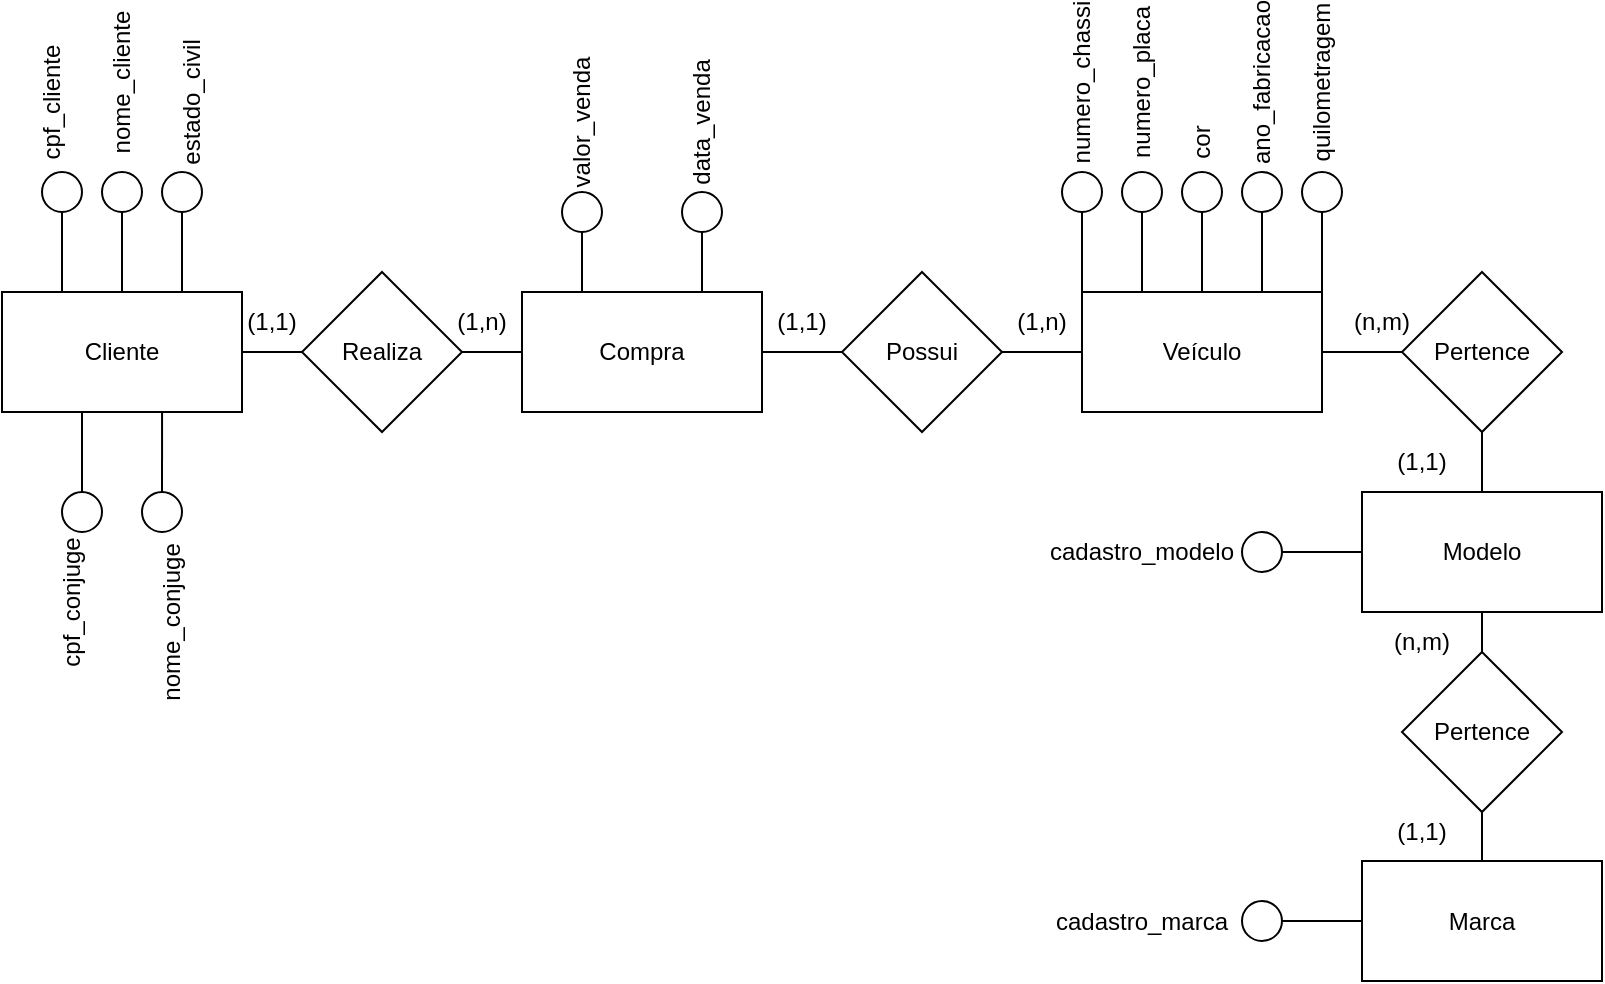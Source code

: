 <mxfile version="17.4.5" type="github"><diagram id="84FJhLwSLJNB9v0vcDva" name="Page-1"><mxGraphModel dx="782" dy="680" grid="1" gridSize="10" guides="1" tooltips="1" connect="1" arrows="1" fold="1" page="1" pageScale="1" pageWidth="827" pageHeight="1169" math="0" shadow="0"><root><mxCell id="0"/><mxCell id="1" parent="0"/><mxCell id="sv6pKw_-4pBWD1Z9WhgW-1" value="&lt;div&gt;Veículo&lt;/div&gt;" style="rounded=0;whiteSpace=wrap;html=1;" parent="1" vertex="1"><mxGeometry x="540" y="160" width="120" height="60" as="geometry"/></mxCell><mxCell id="sv6pKw_-4pBWD1Z9WhgW-2" value="Pertence" style="rhombus;whiteSpace=wrap;html=1;" parent="1" vertex="1"><mxGeometry x="700" y="150" width="80" height="80" as="geometry"/></mxCell><mxCell id="sv6pKw_-4pBWD1Z9WhgW-3" value="Marca" style="rounded=0;whiteSpace=wrap;html=1;" parent="1" vertex="1"><mxGeometry x="680" y="444.5" width="120" height="60" as="geometry"/></mxCell><mxCell id="sv6pKw_-4pBWD1Z9WhgW-4" value="Pertence" style="rhombus;whiteSpace=wrap;html=1;" parent="1" vertex="1"><mxGeometry x="700" y="340" width="80" height="80" as="geometry"/></mxCell><mxCell id="sv6pKw_-4pBWD1Z9WhgW-5" value="Modelo" style="rounded=0;whiteSpace=wrap;html=1;" parent="1" vertex="1"><mxGeometry x="680" y="260" width="120" height="60" as="geometry"/></mxCell><mxCell id="sv6pKw_-4pBWD1Z9WhgW-7" value="" style="endArrow=none;html=1;rounded=0;entryX=0;entryY=0.5;entryDx=0;entryDy=0;" parent="1" target="sv6pKw_-4pBWD1Z9WhgW-2" edge="1"><mxGeometry width="50" height="50" relative="1" as="geometry"><mxPoint x="660" y="190" as="sourcePoint"/><mxPoint x="500" y="120" as="targetPoint"/></mxGeometry></mxCell><mxCell id="sv6pKw_-4pBWD1Z9WhgW-8" value="" style="endArrow=none;html=1;rounded=0;exitX=0.5;exitY=0;exitDx=0;exitDy=0;" parent="1" source="sv6pKw_-4pBWD1Z9WhgW-3" edge="1"><mxGeometry width="50" height="50" relative="1" as="geometry"><mxPoint x="520" y="340" as="sourcePoint"/><mxPoint x="740" y="420" as="targetPoint"/></mxGeometry></mxCell><mxCell id="sv6pKw_-4pBWD1Z9WhgW-9" value="" style="endArrow=none;html=1;rounded=0;exitX=0.5;exitY=0;exitDx=0;exitDy=0;entryX=0.5;entryY=1;entryDx=0;entryDy=0;" parent="1" source="sv6pKw_-4pBWD1Z9WhgW-4" target="sv6pKw_-4pBWD1Z9WhgW-5" edge="1"><mxGeometry width="50" height="50" relative="1" as="geometry"><mxPoint x="640" y="340" as="sourcePoint"/><mxPoint x="690" y="290" as="targetPoint"/></mxGeometry></mxCell><mxCell id="sv6pKw_-4pBWD1Z9WhgW-13" value="Cliente" style="rounded=0;whiteSpace=wrap;html=1;" parent="1" vertex="1"><mxGeometry y="160" width="120" height="60" as="geometry"/></mxCell><mxCell id="sv6pKw_-4pBWD1Z9WhgW-14" value="" style="endArrow=none;html=1;rounded=0;exitX=1;exitY=0.5;exitDx=0;exitDy=0;entryX=0;entryY=0.5;entryDx=0;entryDy=0;" parent="1" source="sv6pKw_-4pBWD1Z9WhgW-13" edge="1"><mxGeometry width="50" height="50" relative="1" as="geometry"><mxPoint x="120" y="210" as="sourcePoint"/><mxPoint x="180" y="190" as="targetPoint"/></mxGeometry></mxCell><mxCell id="sv6pKw_-4pBWD1Z9WhgW-15" value="Realiza" style="rhombus;whiteSpace=wrap;html=1;" parent="1" vertex="1"><mxGeometry x="150" y="150" width="80" height="80" as="geometry"/></mxCell><mxCell id="sv6pKw_-4pBWD1Z9WhgW-16" value="Compra" style="rounded=0;whiteSpace=wrap;html=1;" parent="1" vertex="1"><mxGeometry x="260" y="160" width="120" height="60" as="geometry"/></mxCell><mxCell id="sv6pKw_-4pBWD1Z9WhgW-17" value="" style="endArrow=none;html=1;rounded=0;exitX=1;exitY=0.5;exitDx=0;exitDy=0;entryX=0;entryY=0.5;entryDx=0;entryDy=0;" parent="1" source="sv6pKw_-4pBWD1Z9WhgW-15" target="sv6pKw_-4pBWD1Z9WhgW-16" edge="1"><mxGeometry width="50" height="50" relative="1" as="geometry"><mxPoint x="220" y="210" as="sourcePoint"/><mxPoint x="270" y="160" as="targetPoint"/></mxGeometry></mxCell><mxCell id="sv6pKw_-4pBWD1Z9WhgW-18" value="Possui" style="rhombus;whiteSpace=wrap;html=1;" parent="1" vertex="1"><mxGeometry x="420" y="150" width="80" height="80" as="geometry"/></mxCell><mxCell id="sv6pKw_-4pBWD1Z9WhgW-19" value="" style="endArrow=none;html=1;rounded=0;exitX=1;exitY=0.5;exitDx=0;exitDy=0;entryX=0;entryY=0.5;entryDx=0;entryDy=0;" parent="1" source="sv6pKw_-4pBWD1Z9WhgW-16" target="sv6pKw_-4pBWD1Z9WhgW-18" edge="1"><mxGeometry width="50" height="50" relative="1" as="geometry"><mxPoint x="380" y="210" as="sourcePoint"/><mxPoint x="430" y="160" as="targetPoint"/></mxGeometry></mxCell><mxCell id="sv6pKw_-4pBWD1Z9WhgW-20" value="" style="endArrow=none;html=1;rounded=0;exitX=1;exitY=0.5;exitDx=0;exitDy=0;entryX=0;entryY=0.5;entryDx=0;entryDy=0;" parent="1" source="sv6pKw_-4pBWD1Z9WhgW-18" target="sv6pKw_-4pBWD1Z9WhgW-1" edge="1"><mxGeometry width="50" height="50" relative="1" as="geometry"><mxPoint x="520" y="220" as="sourcePoint"/><mxPoint x="570" y="170" as="targetPoint"/></mxGeometry></mxCell><mxCell id="sv6pKw_-4pBWD1Z9WhgW-21" value="" style="endArrow=none;html=1;rounded=0;entryX=0.5;entryY=1;entryDx=0;entryDy=0;exitX=0.5;exitY=0;exitDx=0;exitDy=0;" parent="1" source="sv6pKw_-4pBWD1Z9WhgW-5" target="sv6pKw_-4pBWD1Z9WhgW-2" edge="1"><mxGeometry width="50" height="50" relative="1" as="geometry"><mxPoint x="720" y="270" as="sourcePoint"/><mxPoint x="770" y="220" as="targetPoint"/></mxGeometry></mxCell><mxCell id="sv6pKw_-4pBWD1Z9WhgW-23" value="" style="ellipse;whiteSpace=wrap;html=1;aspect=fixed;" parent="1" vertex="1"><mxGeometry x="530" y="100" width="20" height="20" as="geometry"/></mxCell><mxCell id="sv6pKw_-4pBWD1Z9WhgW-26" value="" style="ellipse;whiteSpace=wrap;html=1;aspect=fixed;" parent="1" vertex="1"><mxGeometry x="560" y="100" width="20" height="20" as="geometry"/></mxCell><mxCell id="sv6pKw_-4pBWD1Z9WhgW-28" value="" style="ellipse;whiteSpace=wrap;html=1;aspect=fixed;" parent="1" vertex="1"><mxGeometry x="590" y="100" width="20" height="20" as="geometry"/></mxCell><mxCell id="sv6pKw_-4pBWD1Z9WhgW-29" value="" style="ellipse;whiteSpace=wrap;html=1;aspect=fixed;" parent="1" vertex="1"><mxGeometry x="620" y="100" width="20" height="20" as="geometry"/></mxCell><mxCell id="sv6pKw_-4pBWD1Z9WhgW-30" value="" style="ellipse;whiteSpace=wrap;html=1;aspect=fixed;" parent="1" vertex="1"><mxGeometry x="650" y="100" width="20" height="20" as="geometry"/></mxCell><mxCell id="sv6pKw_-4pBWD1Z9WhgW-31" value="numero_chassi" style="text;html=1;strokeColor=none;fillColor=none;align=center;verticalAlign=middle;whiteSpace=wrap;rounded=0;rotation=-90;" parent="1" vertex="1"><mxGeometry x="510" y="40" width="60" height="30" as="geometry"/></mxCell><mxCell id="sv6pKw_-4pBWD1Z9WhgW-32" value="&lt;div&gt;numero_placa&lt;/div&gt;" style="text;html=1;strokeColor=none;fillColor=none;align=center;verticalAlign=middle;whiteSpace=wrap;rounded=0;rotation=-90;" parent="1" vertex="1"><mxGeometry x="540" y="40" width="60" height="30" as="geometry"/></mxCell><mxCell id="sv6pKw_-4pBWD1Z9WhgW-33" value="cor" style="text;html=1;strokeColor=none;fillColor=none;align=center;verticalAlign=middle;whiteSpace=wrap;rounded=0;rotation=-90;" parent="1" vertex="1"><mxGeometry x="570" y="70" width="60" height="30" as="geometry"/></mxCell><mxCell id="sv6pKw_-4pBWD1Z9WhgW-34" value="ano_fabricacao" style="text;html=1;strokeColor=none;fillColor=none;align=center;verticalAlign=middle;whiteSpace=wrap;rounded=0;rotation=-90;" parent="1" vertex="1"><mxGeometry x="600" y="40" width="60" height="30" as="geometry"/></mxCell><mxCell id="sv6pKw_-4pBWD1Z9WhgW-35" value="quilometragem" style="text;html=1;strokeColor=none;fillColor=none;align=center;verticalAlign=middle;whiteSpace=wrap;rounded=0;rotation=-90;" parent="1" vertex="1"><mxGeometry x="630" y="40" width="60" height="30" as="geometry"/></mxCell><mxCell id="sv6pKw_-4pBWD1Z9WhgW-36" value="" style="endArrow=none;html=1;rounded=0;entryX=0.5;entryY=1;entryDx=0;entryDy=0;" parent="1" target="sv6pKw_-4pBWD1Z9WhgW-23" edge="1"><mxGeometry width="50" height="50" relative="1" as="geometry"><mxPoint x="540" y="160" as="sourcePoint"/><mxPoint x="570" y="130" as="targetPoint"/><Array as="points"><mxPoint x="540" y="160"/><mxPoint x="540" y="140"/></Array></mxGeometry></mxCell><mxCell id="sv6pKw_-4pBWD1Z9WhgW-37" value="" style="endArrow=none;html=1;rounded=0;entryX=0.5;entryY=1;entryDx=0;entryDy=0;exitX=0.25;exitY=0;exitDx=0;exitDy=0;" parent="1" source="sv6pKw_-4pBWD1Z9WhgW-1" target="sv6pKw_-4pBWD1Z9WhgW-26" edge="1"><mxGeometry width="50" height="50" relative="1" as="geometry"><mxPoint x="620" y="170" as="sourcePoint"/><mxPoint x="670" y="120" as="targetPoint"/><Array as="points"><mxPoint x="570" y="140"/></Array></mxGeometry></mxCell><mxCell id="sv6pKw_-4pBWD1Z9WhgW-38" value="" style="endArrow=none;html=1;rounded=0;exitX=0.5;exitY=0;exitDx=0;exitDy=0;" parent="1" source="sv6pKw_-4pBWD1Z9WhgW-1" edge="1"><mxGeometry width="50" height="50" relative="1" as="geometry"><mxPoint x="680" y="150" as="sourcePoint"/><mxPoint x="600" y="120" as="targetPoint"/></mxGeometry></mxCell><mxCell id="sv6pKw_-4pBWD1Z9WhgW-39" value="" style="endArrow=none;html=1;rounded=0;exitX=0.75;exitY=0;exitDx=0;exitDy=0;entryX=0.5;entryY=1;entryDx=0;entryDy=0;" parent="1" source="sv6pKw_-4pBWD1Z9WhgW-1" target="sv6pKw_-4pBWD1Z9WhgW-29" edge="1"><mxGeometry width="50" height="50" relative="1" as="geometry"><mxPoint x="710" y="120" as="sourcePoint"/><mxPoint x="760" y="70" as="targetPoint"/><Array as="points"><mxPoint x="630" y="140"/></Array></mxGeometry></mxCell><mxCell id="sv6pKw_-4pBWD1Z9WhgW-40" value="" style="endArrow=none;html=1;rounded=0;exitX=1;exitY=0;exitDx=0;exitDy=0;entryX=0.5;entryY=1;entryDx=0;entryDy=0;" parent="1" source="sv6pKw_-4pBWD1Z9WhgW-1" target="sv6pKw_-4pBWD1Z9WhgW-30" edge="1"><mxGeometry width="50" height="50" relative="1" as="geometry"><mxPoint x="690" y="120" as="sourcePoint"/><mxPoint x="740" y="70" as="targetPoint"/><Array as="points"><mxPoint x="660" y="140"/></Array></mxGeometry></mxCell><mxCell id="sv6pKw_-4pBWD1Z9WhgW-42" value="" style="ellipse;whiteSpace=wrap;html=1;aspect=fixed;" parent="1" vertex="1"><mxGeometry x="280" y="110" width="20" height="20" as="geometry"/></mxCell><mxCell id="sv6pKw_-4pBWD1Z9WhgW-43" value="" style="ellipse;whiteSpace=wrap;html=1;aspect=fixed;" parent="1" vertex="1"><mxGeometry x="340" y="110" width="20" height="20" as="geometry"/></mxCell><mxCell id="sv6pKw_-4pBWD1Z9WhgW-44" value="valor_venda" style="text;html=1;strokeColor=none;fillColor=none;align=center;verticalAlign=middle;whiteSpace=wrap;rounded=0;rotation=270;" parent="1" vertex="1"><mxGeometry x="260" y="60" width="60" height="30" as="geometry"/></mxCell><mxCell id="sv6pKw_-4pBWD1Z9WhgW-45" value="data_venda" style="text;html=1;strokeColor=none;fillColor=none;align=center;verticalAlign=middle;whiteSpace=wrap;rounded=0;rotation=-90;" parent="1" vertex="1"><mxGeometry x="320" y="60" width="60" height="30" as="geometry"/></mxCell><mxCell id="sv6pKw_-4pBWD1Z9WhgW-46" value="" style="endArrow=none;html=1;rounded=0;entryX=0.5;entryY=1;entryDx=0;entryDy=0;exitX=0.25;exitY=0;exitDx=0;exitDy=0;" parent="1" source="sv6pKw_-4pBWD1Z9WhgW-16" target="sv6pKw_-4pBWD1Z9WhgW-42" edge="1"><mxGeometry width="50" height="50" relative="1" as="geometry"><mxPoint x="260" y="170" as="sourcePoint"/><mxPoint x="300" y="140" as="targetPoint"/></mxGeometry></mxCell><mxCell id="sv6pKw_-4pBWD1Z9WhgW-48" value="" style="endArrow=none;html=1;rounded=0;entryX=0.5;entryY=1;entryDx=0;entryDy=0;exitX=0.75;exitY=0;exitDx=0;exitDy=0;" parent="1" source="sv6pKw_-4pBWD1Z9WhgW-16" target="sv6pKw_-4pBWD1Z9WhgW-43" edge="1"><mxGeometry width="50" height="50" relative="1" as="geometry"><mxPoint x="290" y="170" as="sourcePoint"/><mxPoint x="340" y="120" as="targetPoint"/></mxGeometry></mxCell><mxCell id="sv6pKw_-4pBWD1Z9WhgW-51" value="" style="ellipse;whiteSpace=wrap;html=1;aspect=fixed;" parent="1" vertex="1"><mxGeometry x="620" y="280" width="20" height="20" as="geometry"/></mxCell><mxCell id="sv6pKw_-4pBWD1Z9WhgW-52" value="cadastro_modelo" style="text;html=1;strokeColor=none;fillColor=none;align=center;verticalAlign=middle;whiteSpace=wrap;rounded=0;" parent="1" vertex="1"><mxGeometry x="540" y="275" width="60" height="30" as="geometry"/></mxCell><mxCell id="sv6pKw_-4pBWD1Z9WhgW-53" value="" style="endArrow=none;html=1;rounded=0;exitX=1;exitY=0.5;exitDx=0;exitDy=0;entryX=0;entryY=0.5;entryDx=0;entryDy=0;" parent="1" source="sv6pKw_-4pBWD1Z9WhgW-51" target="sv6pKw_-4pBWD1Z9WhgW-5" edge="1"><mxGeometry width="50" height="50" relative="1" as="geometry"><mxPoint x="640" y="340" as="sourcePoint"/><mxPoint x="630" y="330" as="targetPoint"/></mxGeometry></mxCell><mxCell id="sv6pKw_-4pBWD1Z9WhgW-55" value="" style="ellipse;whiteSpace=wrap;html=1;aspect=fixed;" parent="1" vertex="1"><mxGeometry x="620" y="464.5" width="20" height="20" as="geometry"/></mxCell><mxCell id="sv6pKw_-4pBWD1Z9WhgW-56" value="cadastro_marca" style="text;html=1;strokeColor=none;fillColor=none;align=center;verticalAlign=middle;whiteSpace=wrap;rounded=0;" parent="1" vertex="1"><mxGeometry x="540" y="459.5" width="60" height="30" as="geometry"/></mxCell><mxCell id="sv6pKw_-4pBWD1Z9WhgW-57" value="" style="endArrow=none;html=1;rounded=0;exitX=1;exitY=0.5;exitDx=0;exitDy=0;entryX=0;entryY=0.5;entryDx=0;entryDy=0;" parent="1" source="sv6pKw_-4pBWD1Z9WhgW-55" target="sv6pKw_-4pBWD1Z9WhgW-3" edge="1"><mxGeometry width="50" height="50" relative="1" as="geometry"><mxPoint x="650" y="490" as="sourcePoint"/><mxPoint x="700" y="440" as="targetPoint"/></mxGeometry></mxCell><mxCell id="sv6pKw_-4pBWD1Z9WhgW-58" value="" style="ellipse;whiteSpace=wrap;html=1;aspect=fixed;" parent="1" vertex="1"><mxGeometry x="20" y="100" width="20" height="20" as="geometry"/></mxCell><mxCell id="sv6pKw_-4pBWD1Z9WhgW-59" value="" style="ellipse;whiteSpace=wrap;html=1;aspect=fixed;" parent="1" vertex="1"><mxGeometry x="50" y="100" width="20" height="20" as="geometry"/></mxCell><mxCell id="sv6pKw_-4pBWD1Z9WhgW-60" value="" style="ellipse;whiteSpace=wrap;html=1;aspect=fixed;" parent="1" vertex="1"><mxGeometry x="80" y="100" width="20" height="20" as="geometry"/></mxCell><mxCell id="sv6pKw_-4pBWD1Z9WhgW-61" value="" style="ellipse;whiteSpace=wrap;html=1;aspect=fixed;" parent="1" vertex="1"><mxGeometry x="30" y="260" width="20" height="20" as="geometry"/></mxCell><mxCell id="sv6pKw_-4pBWD1Z9WhgW-62" value="" style="ellipse;whiteSpace=wrap;html=1;aspect=fixed;" parent="1" vertex="1"><mxGeometry x="70" y="260" width="20" height="20" as="geometry"/></mxCell><mxCell id="sv6pKw_-4pBWD1Z9WhgW-63" value="cpf_cliente" style="text;html=1;strokeColor=none;fillColor=none;align=center;verticalAlign=middle;whiteSpace=wrap;rounded=0;rotation=-90;" parent="1" vertex="1"><mxGeometry x="-5" y="50" width="60" height="30" as="geometry"/></mxCell><mxCell id="sv6pKw_-4pBWD1Z9WhgW-64" value="nome_cliente" style="text;html=1;strokeColor=none;fillColor=none;align=center;verticalAlign=middle;whiteSpace=wrap;rounded=0;rotation=-90;" parent="1" vertex="1"><mxGeometry x="30" y="40" width="60" height="30" as="geometry"/></mxCell><mxCell id="sv6pKw_-4pBWD1Z9WhgW-65" value="estado_civil" style="text;html=1;strokeColor=none;fillColor=none;align=center;verticalAlign=middle;whiteSpace=wrap;rounded=0;rotation=-90;" parent="1" vertex="1"><mxGeometry x="65" y="50" width="60" height="30" as="geometry"/></mxCell><mxCell id="sv6pKw_-4pBWD1Z9WhgW-67" value="" style="endArrow=none;html=1;rounded=0;" parent="1" source="sv6pKw_-4pBWD1Z9WhgW-61" edge="1"><mxGeometry width="50" height="50" relative="1" as="geometry"><mxPoint x="40" y="390" as="sourcePoint"/><mxPoint x="40" y="220" as="targetPoint"/></mxGeometry></mxCell><mxCell id="sv6pKw_-4pBWD1Z9WhgW-68" value="" style="endArrow=none;html=1;rounded=0;entryX=0.667;entryY=1;entryDx=0;entryDy=0;entryPerimeter=0;" parent="1" source="sv6pKw_-4pBWD1Z9WhgW-62" target="sv6pKw_-4pBWD1Z9WhgW-13" edge="1"><mxGeometry width="50" height="50" relative="1" as="geometry"><mxPoint x="90" y="260" as="sourcePoint"/><mxPoint x="90" y="220" as="targetPoint"/></mxGeometry></mxCell><mxCell id="sv6pKw_-4pBWD1Z9WhgW-69" value="" style="endArrow=none;html=1;rounded=0;entryX=0.5;entryY=1;entryDx=0;entryDy=0;exitX=0.25;exitY=0;exitDx=0;exitDy=0;" parent="1" source="sv6pKw_-4pBWD1Z9WhgW-13" target="sv6pKw_-4pBWD1Z9WhgW-58" edge="1"><mxGeometry width="50" height="50" relative="1" as="geometry"><mxPoint y="180" as="sourcePoint"/><mxPoint x="50" y="130" as="targetPoint"/></mxGeometry></mxCell><mxCell id="sv6pKw_-4pBWD1Z9WhgW-70" value="" style="endArrow=none;html=1;rounded=0;entryX=0.5;entryY=1;entryDx=0;entryDy=0;exitX=0.5;exitY=0;exitDx=0;exitDy=0;" parent="1" source="sv6pKw_-4pBWD1Z9WhgW-13" target="sv6pKw_-4pBWD1Z9WhgW-59" edge="1"><mxGeometry width="50" height="50" relative="1" as="geometry"><mxPoint x="30" y="230" as="sourcePoint"/><mxPoint x="80" y="180" as="targetPoint"/></mxGeometry></mxCell><mxCell id="sv6pKw_-4pBWD1Z9WhgW-71" value="" style="endArrow=none;html=1;rounded=0;entryX=0.5;entryY=1;entryDx=0;entryDy=0;exitX=0.75;exitY=0;exitDx=0;exitDy=0;" parent="1" source="sv6pKw_-4pBWD1Z9WhgW-13" target="sv6pKw_-4pBWD1Z9WhgW-60" edge="1"><mxGeometry width="50" height="50" relative="1" as="geometry"><mxPoint x="70" y="220" as="sourcePoint"/><mxPoint x="120" y="170" as="targetPoint"/></mxGeometry></mxCell><mxCell id="sv6pKw_-4pBWD1Z9WhgW-73" value="cpf_conjuge" style="text;html=1;strokeColor=none;fillColor=none;align=center;verticalAlign=middle;whiteSpace=wrap;rounded=0;rotation=-90;" parent="1" vertex="1"><mxGeometry x="5" y="300" width="60" height="30" as="geometry"/></mxCell><mxCell id="sv6pKw_-4pBWD1Z9WhgW-74" value="nome_conjuge" style="text;html=1;strokeColor=none;fillColor=none;align=center;verticalAlign=middle;whiteSpace=wrap;rounded=0;rotation=-90;" parent="1" vertex="1"><mxGeometry x="55" y="310" width="60" height="30" as="geometry"/></mxCell><mxCell id="sA4SUzjWIjgPPmMacZNt-1" value="(1,1)" style="text;html=1;strokeColor=none;fillColor=none;align=center;verticalAlign=middle;whiteSpace=wrap;rounded=0;" parent="1" vertex="1"><mxGeometry x="105" y="160" width="60" height="30" as="geometry"/></mxCell><mxCell id="sA4SUzjWIjgPPmMacZNt-2" value="(1,n)" style="text;html=1;strokeColor=none;fillColor=none;align=center;verticalAlign=middle;whiteSpace=wrap;rounded=0;" parent="1" vertex="1"><mxGeometry x="210" y="160" width="60" height="30" as="geometry"/></mxCell><mxCell id="sA4SUzjWIjgPPmMacZNt-3" value="(1,1)" style="text;html=1;strokeColor=none;fillColor=none;align=center;verticalAlign=middle;whiteSpace=wrap;rounded=0;" parent="1" vertex="1"><mxGeometry x="370" y="160" width="60" height="30" as="geometry"/></mxCell><mxCell id="sA4SUzjWIjgPPmMacZNt-4" value="(1,n)" style="text;html=1;strokeColor=none;fillColor=none;align=center;verticalAlign=middle;whiteSpace=wrap;rounded=0;" parent="1" vertex="1"><mxGeometry x="490" y="160" width="60" height="30" as="geometry"/></mxCell><mxCell id="sA4SUzjWIjgPPmMacZNt-5" value="(n,m)" style="text;html=1;strokeColor=none;fillColor=none;align=center;verticalAlign=middle;whiteSpace=wrap;rounded=0;" parent="1" vertex="1"><mxGeometry x="660" y="160" width="60" height="30" as="geometry"/></mxCell><mxCell id="sA4SUzjWIjgPPmMacZNt-6" value="&lt;div&gt;(1,1)&lt;/div&gt;" style="text;html=1;strokeColor=none;fillColor=none;align=center;verticalAlign=middle;whiteSpace=wrap;rounded=0;" parent="1" vertex="1"><mxGeometry x="680" y="230" width="60" height="30" as="geometry"/></mxCell><mxCell id="sA4SUzjWIjgPPmMacZNt-7" value="(n,m)" style="text;html=1;strokeColor=none;fillColor=none;align=center;verticalAlign=middle;whiteSpace=wrap;rounded=0;" parent="1" vertex="1"><mxGeometry x="680" y="320" width="60" height="30" as="geometry"/></mxCell><mxCell id="sA4SUzjWIjgPPmMacZNt-8" value="(1,1)" style="text;html=1;strokeColor=none;fillColor=none;align=center;verticalAlign=middle;whiteSpace=wrap;rounded=0;" parent="1" vertex="1"><mxGeometry x="680" y="415" width="60" height="30" as="geometry"/></mxCell></root></mxGraphModel></diagram></mxfile>
